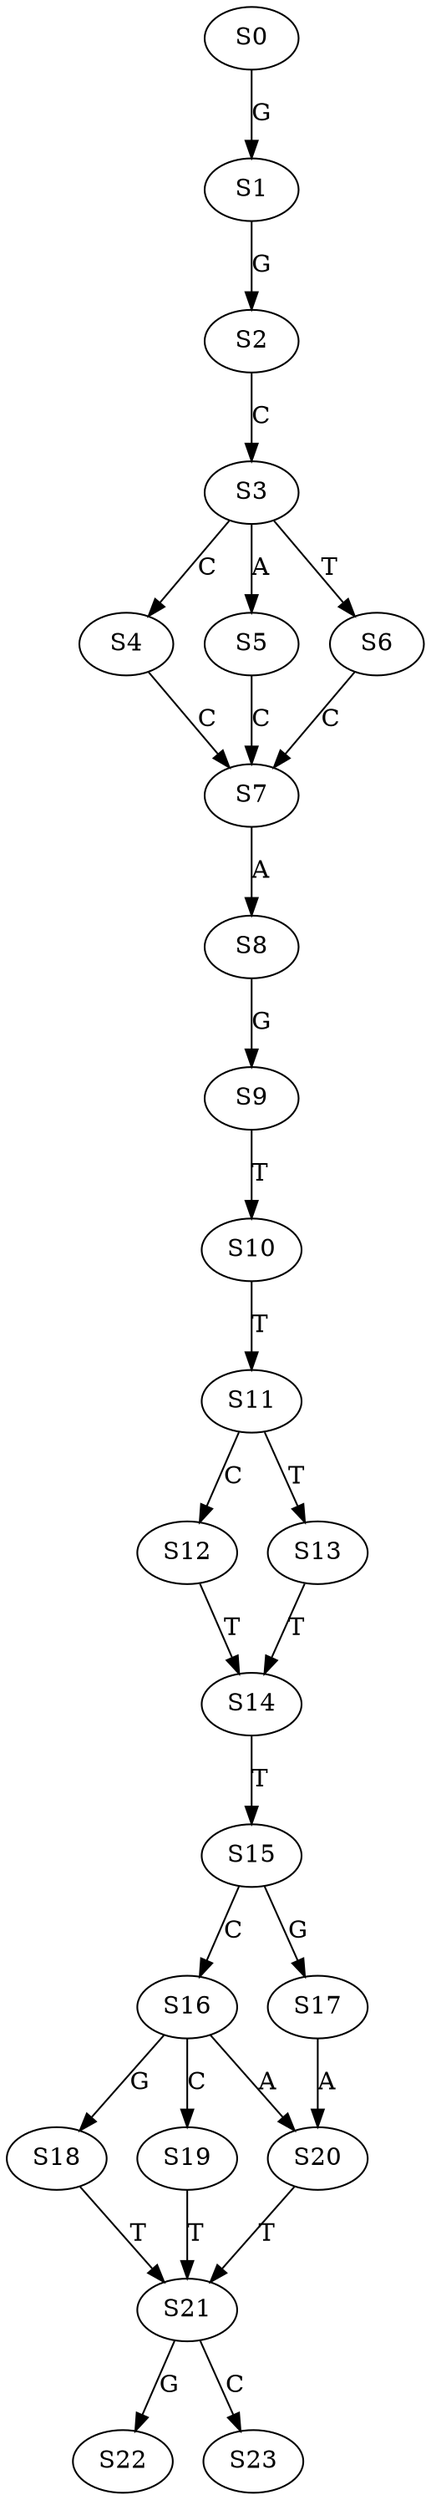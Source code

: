strict digraph  {
	S0 -> S1 [ label = G ];
	S1 -> S2 [ label = G ];
	S2 -> S3 [ label = C ];
	S3 -> S4 [ label = C ];
	S3 -> S5 [ label = A ];
	S3 -> S6 [ label = T ];
	S4 -> S7 [ label = C ];
	S5 -> S7 [ label = C ];
	S6 -> S7 [ label = C ];
	S7 -> S8 [ label = A ];
	S8 -> S9 [ label = G ];
	S9 -> S10 [ label = T ];
	S10 -> S11 [ label = T ];
	S11 -> S12 [ label = C ];
	S11 -> S13 [ label = T ];
	S12 -> S14 [ label = T ];
	S13 -> S14 [ label = T ];
	S14 -> S15 [ label = T ];
	S15 -> S16 [ label = C ];
	S15 -> S17 [ label = G ];
	S16 -> S18 [ label = G ];
	S16 -> S19 [ label = C ];
	S16 -> S20 [ label = A ];
	S17 -> S20 [ label = A ];
	S18 -> S21 [ label = T ];
	S19 -> S21 [ label = T ];
	S20 -> S21 [ label = T ];
	S21 -> S22 [ label = G ];
	S21 -> S23 [ label = C ];
}
